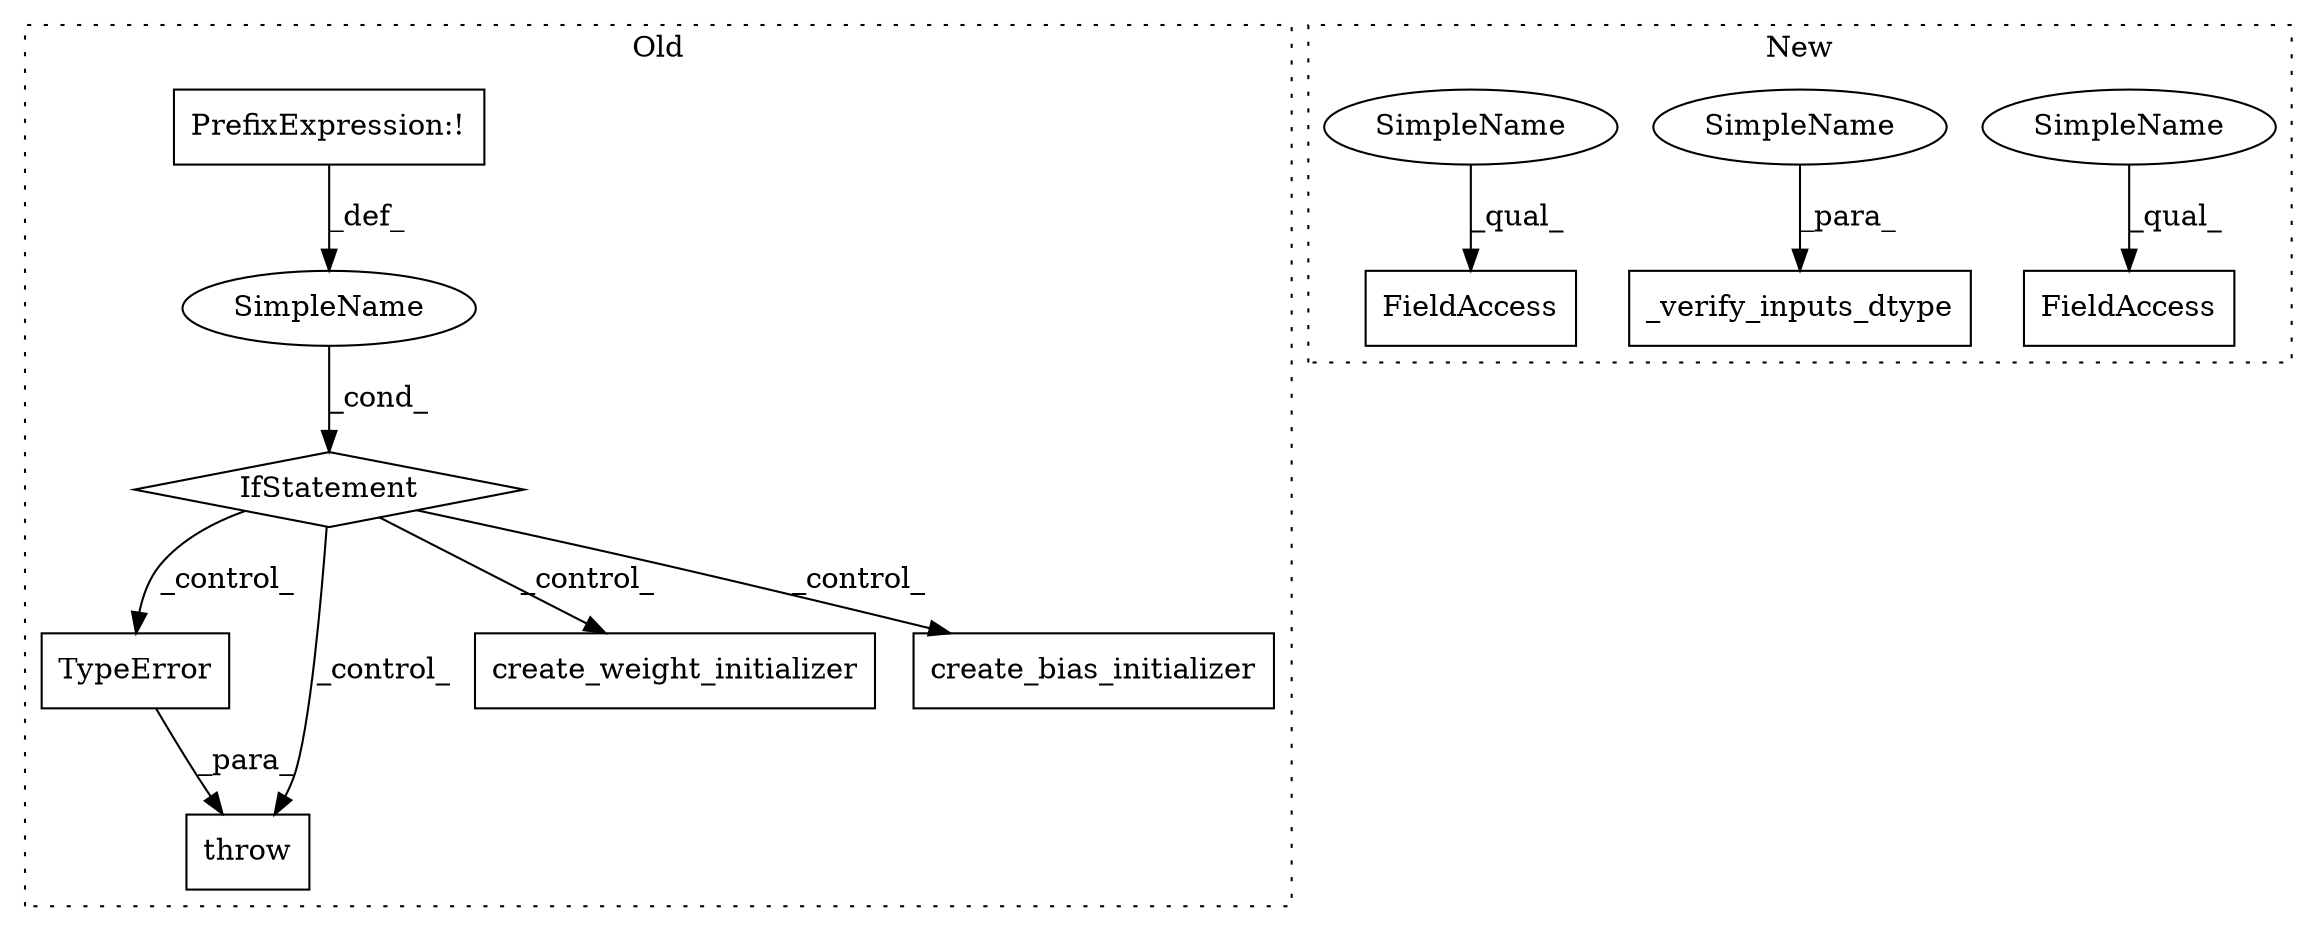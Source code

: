 digraph G {
subgraph cluster0 {
1 [label="TypeError" a="32" s="55202,55285" l="10,1" shape="box"];
3 [label="SimpleName" a="42" s="" l="" shape="ellipse"];
4 [label="throw" a="53" s="55196" l="6" shape="box"];
5 [label="PrefixExpression:!" a="38" s="55134" l="1" shape="box"];
7 [label="IfStatement" a="25" s="55130,55186" l="4,2" shape="diamond"];
8 [label="create_weight_initializer" a="32" s="55610,55667" l="26,1" shape="box"];
10 [label="create_bias_initializer" a="32" s="55771,55805" l="24,1" shape="box"];
label = "Old";
style="dotted";
}
subgraph cluster1 {
2 [label="_verify_inputs_dtype" a="32" s="54922,54949" l="21,1" shape="box"];
6 [label="FieldAccess" a="22" s="55551" l="12" shape="box"];
9 [label="FieldAccess" a="22" s="55828" l="12" shape="box"];
11 [label="SimpleName" a="42" s="55828" l="6" shape="ellipse"];
12 [label="SimpleName" a="42" s="54943" l="6" shape="ellipse"];
13 [label="SimpleName" a="42" s="55551" l="6" shape="ellipse"];
label = "New";
style="dotted";
}
1 -> 4 [label="_para_"];
3 -> 7 [label="_cond_"];
5 -> 3 [label="_def_"];
7 -> 10 [label="_control_"];
7 -> 1 [label="_control_"];
7 -> 4 [label="_control_"];
7 -> 8 [label="_control_"];
11 -> 9 [label="_qual_"];
12 -> 2 [label="_para_"];
13 -> 6 [label="_qual_"];
}